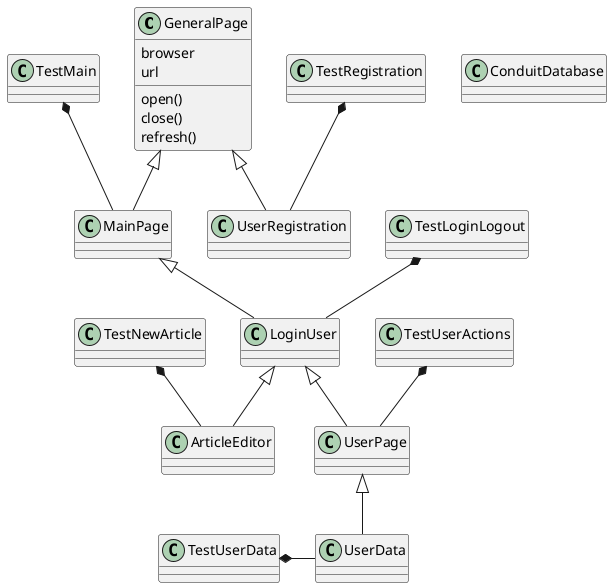 @startuml

GeneralPage <|-- MainPage
MainPage <|-- LoginUser
GeneralPage <|-- UserRegistration
LoginUser <|-- UserPage
LoginUser <|-- ArticleEditor
UserPage <|-- UserData

TestMain *-- MainPage
TestRegistration *-- UserRegistration
TestLoginLogout *-- LoginUser
TestUserActions  *-- UserPage
TestNewArticle *-- ArticleEditor
TestUserData *- UserData

class GeneralPage{
browser
url
open()
close()
refresh()
}

class ConduitDatabase{

}
@enduml